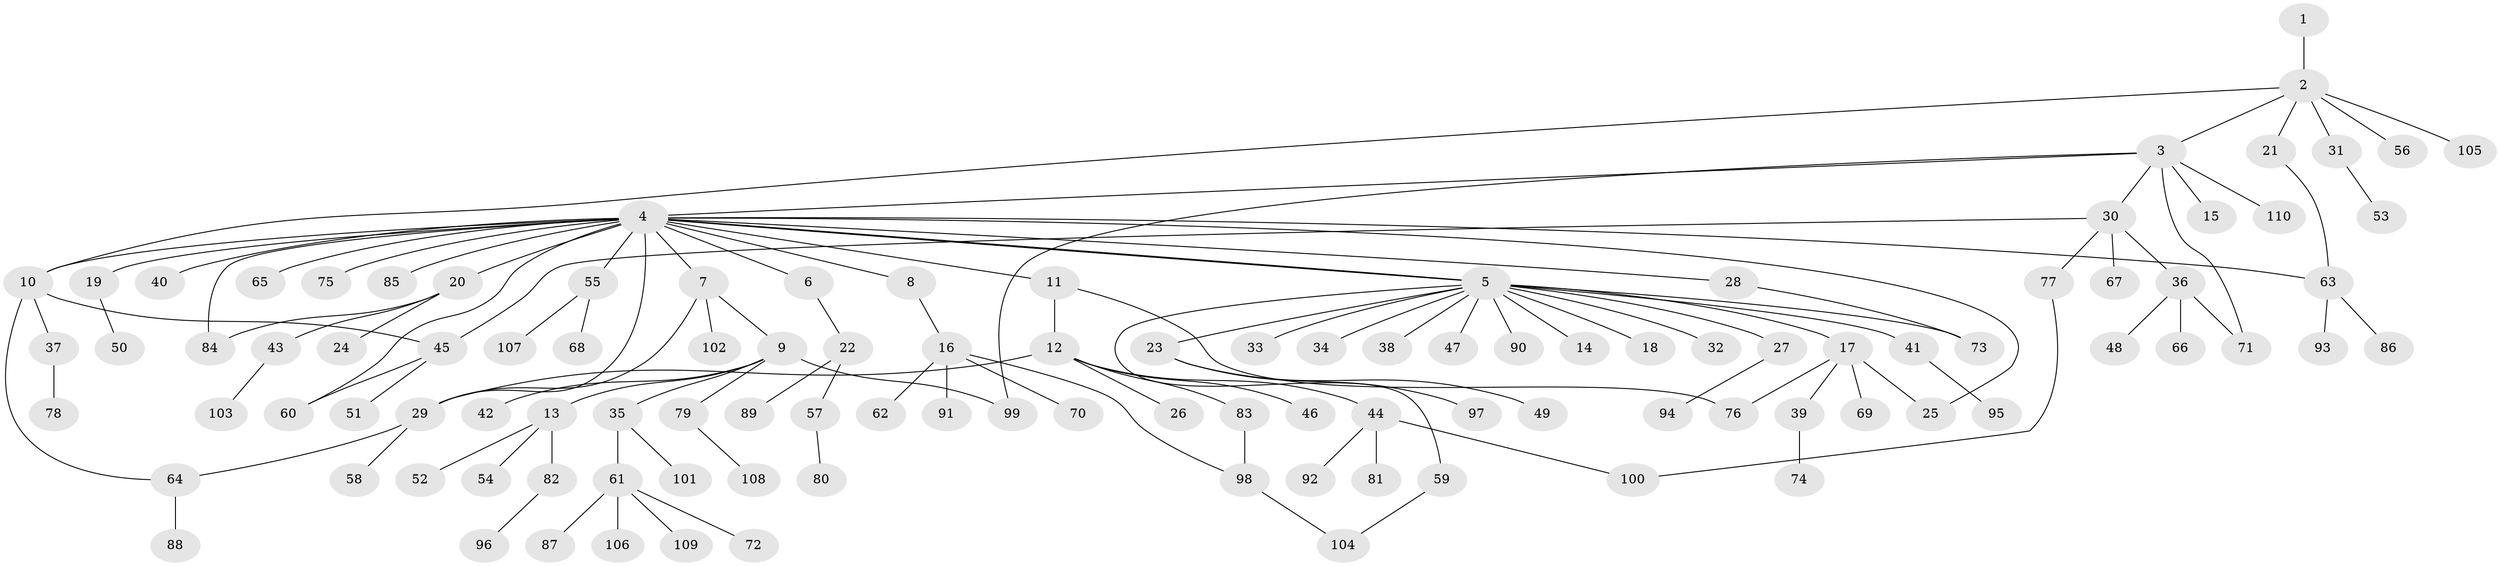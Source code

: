 // Generated by graph-tools (version 1.1) at 2025/11/02/27/25 16:11:13]
// undirected, 110 vertices, 126 edges
graph export_dot {
graph [start="1"]
  node [color=gray90,style=filled];
  1;
  2;
  3;
  4;
  5;
  6;
  7;
  8;
  9;
  10;
  11;
  12;
  13;
  14;
  15;
  16;
  17;
  18;
  19;
  20;
  21;
  22;
  23;
  24;
  25;
  26;
  27;
  28;
  29;
  30;
  31;
  32;
  33;
  34;
  35;
  36;
  37;
  38;
  39;
  40;
  41;
  42;
  43;
  44;
  45;
  46;
  47;
  48;
  49;
  50;
  51;
  52;
  53;
  54;
  55;
  56;
  57;
  58;
  59;
  60;
  61;
  62;
  63;
  64;
  65;
  66;
  67;
  68;
  69;
  70;
  71;
  72;
  73;
  74;
  75;
  76;
  77;
  78;
  79;
  80;
  81;
  82;
  83;
  84;
  85;
  86;
  87;
  88;
  89;
  90;
  91;
  92;
  93;
  94;
  95;
  96;
  97;
  98;
  99;
  100;
  101;
  102;
  103;
  104;
  105;
  106;
  107;
  108;
  109;
  110;
  1 -- 2;
  2 -- 3;
  2 -- 10;
  2 -- 21;
  2 -- 31;
  2 -- 56;
  2 -- 105;
  3 -- 4;
  3 -- 15;
  3 -- 30;
  3 -- 71;
  3 -- 99;
  3 -- 110;
  4 -- 5;
  4 -- 5;
  4 -- 6;
  4 -- 7;
  4 -- 8;
  4 -- 10;
  4 -- 11;
  4 -- 19;
  4 -- 20;
  4 -- 25;
  4 -- 28;
  4 -- 29;
  4 -- 40;
  4 -- 55;
  4 -- 60;
  4 -- 63;
  4 -- 65;
  4 -- 75;
  4 -- 84;
  4 -- 85;
  5 -- 14;
  5 -- 17;
  5 -- 18;
  5 -- 23;
  5 -- 27;
  5 -- 32;
  5 -- 33;
  5 -- 34;
  5 -- 38;
  5 -- 41;
  5 -- 47;
  5 -- 59;
  5 -- 73;
  5 -- 90;
  6 -- 22;
  7 -- 9;
  7 -- 29;
  7 -- 102;
  8 -- 16;
  9 -- 13;
  9 -- 35;
  9 -- 42;
  9 -- 79;
  9 -- 99;
  10 -- 37;
  10 -- 45;
  10 -- 64;
  11 -- 12;
  11 -- 76;
  12 -- 26;
  12 -- 29;
  12 -- 44;
  12 -- 46;
  12 -- 83;
  13 -- 52;
  13 -- 54;
  13 -- 82;
  16 -- 62;
  16 -- 70;
  16 -- 91;
  16 -- 98;
  17 -- 25;
  17 -- 39;
  17 -- 69;
  17 -- 76;
  19 -- 50;
  20 -- 24;
  20 -- 43;
  20 -- 84;
  21 -- 63;
  22 -- 57;
  22 -- 89;
  23 -- 49;
  23 -- 97;
  27 -- 94;
  28 -- 73;
  29 -- 58;
  29 -- 64;
  30 -- 36;
  30 -- 45;
  30 -- 67;
  30 -- 77;
  31 -- 53;
  35 -- 61;
  35 -- 101;
  36 -- 48;
  36 -- 66;
  36 -- 71;
  37 -- 78;
  39 -- 74;
  41 -- 95;
  43 -- 103;
  44 -- 81;
  44 -- 92;
  44 -- 100;
  45 -- 51;
  45 -- 60;
  55 -- 68;
  55 -- 107;
  57 -- 80;
  59 -- 104;
  61 -- 72;
  61 -- 87;
  61 -- 106;
  61 -- 109;
  63 -- 86;
  63 -- 93;
  64 -- 88;
  77 -- 100;
  79 -- 108;
  82 -- 96;
  83 -- 98;
  98 -- 104;
}
